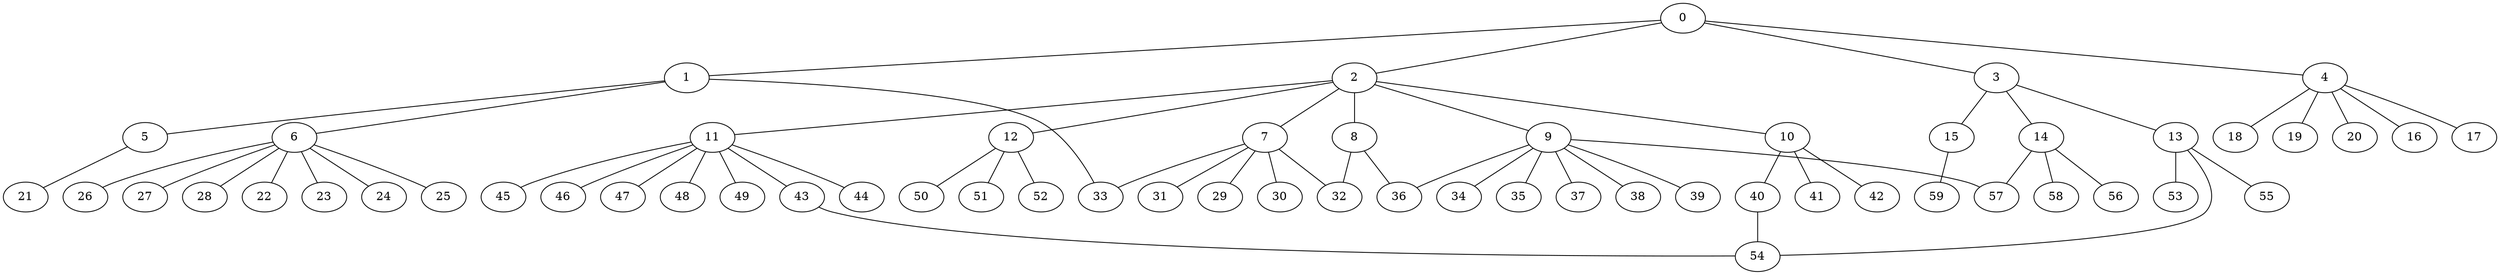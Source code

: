 
graph graphname {
    0 -- 1
0 -- 2
0 -- 3
0 -- 4
1 -- 5
1 -- 6
1 -- 33
2 -- 7
2 -- 8
2 -- 9
2 -- 10
2 -- 11
2 -- 12
3 -- 13
3 -- 14
3 -- 15
4 -- 16
4 -- 17
4 -- 18
4 -- 19
4 -- 20
5 -- 21
6 -- 22
6 -- 23
6 -- 24
6 -- 25
6 -- 26
6 -- 27
6 -- 28
7 -- 32
7 -- 33
7 -- 29
7 -- 30
7 -- 31
8 -- 32
8 -- 36
9 -- 35
9 -- 36
9 -- 37
9 -- 38
9 -- 39
9 -- 34
9 -- 57
10 -- 40
10 -- 41
10 -- 42
11 -- 43
11 -- 44
11 -- 45
11 -- 46
11 -- 47
11 -- 48
11 -- 49
12 -- 51
12 -- 52
12 -- 50
13 -- 53
13 -- 54
13 -- 55
14 -- 56
14 -- 57
14 -- 58
15 -- 59
40 -- 54
43 -- 54

}
